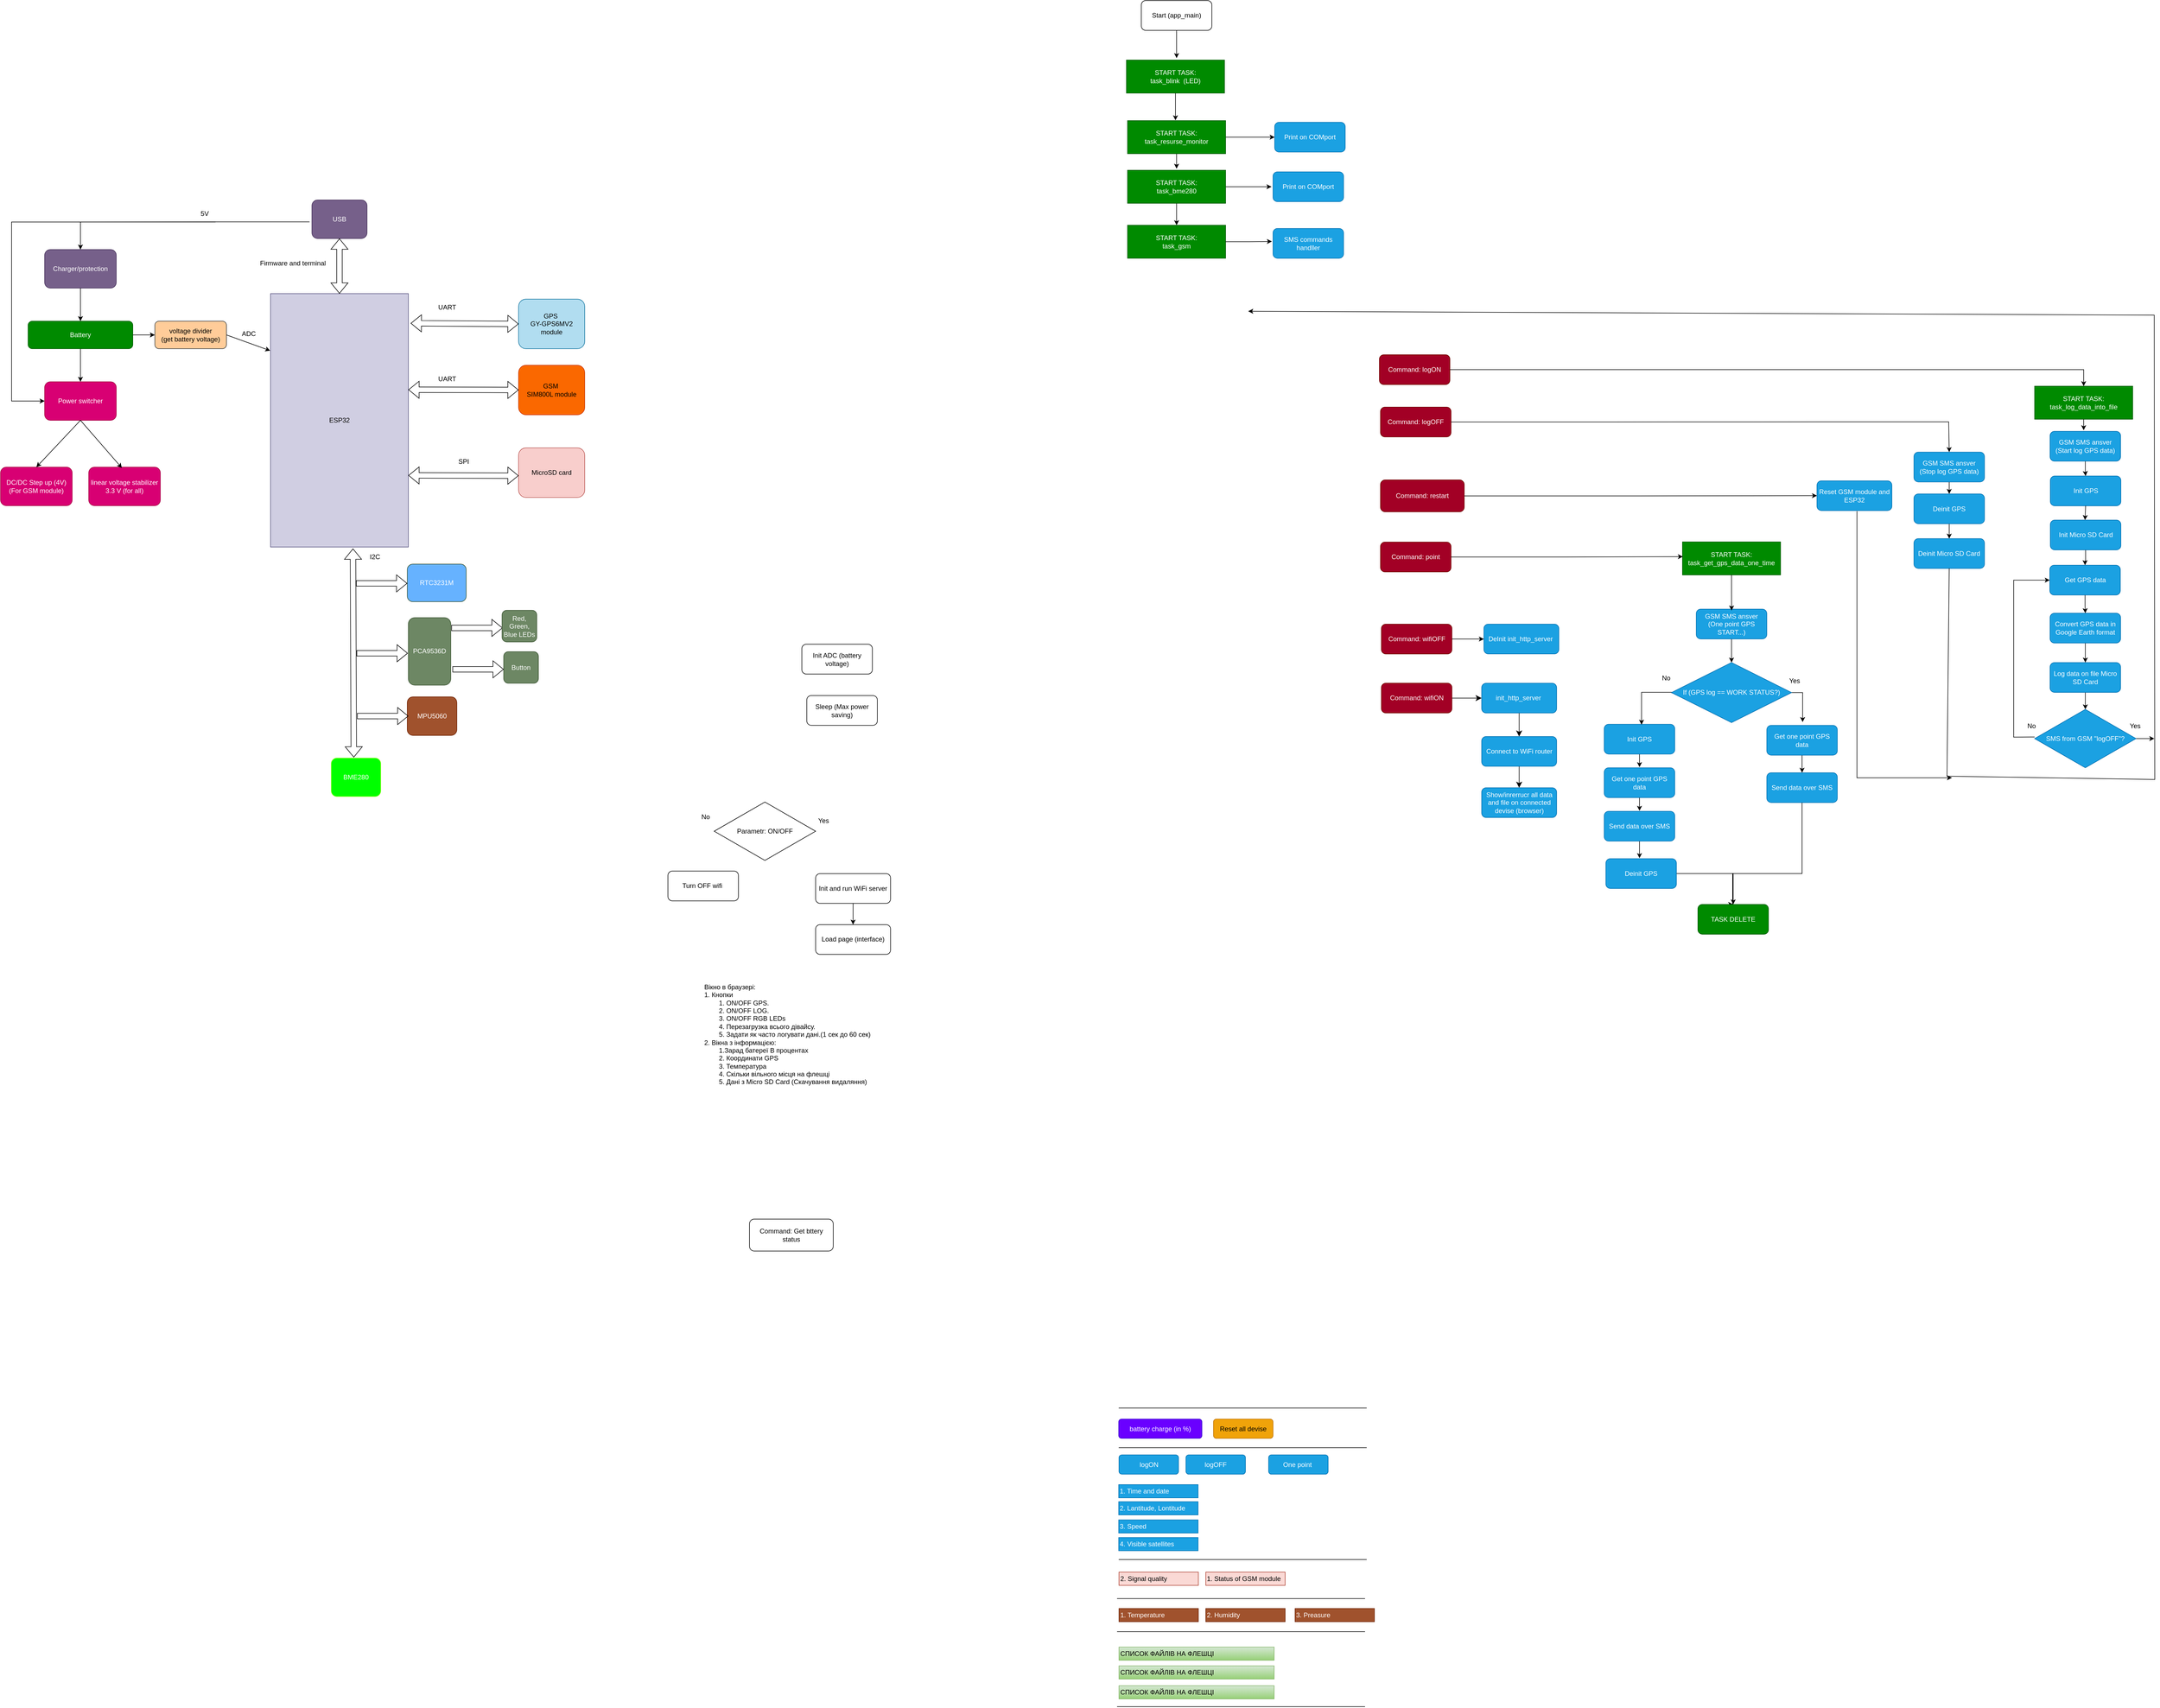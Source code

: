 <mxfile version="26.0.6">
  <diagram name="Сторінка-1" id="lQlykuT76nLz_-_hPbVb">
    <mxGraphModel dx="2722" dy="2461" grid="0" gridSize="10" guides="1" tooltips="1" connect="1" arrows="1" fold="1" page="1" pageScale="1" pageWidth="827" pageHeight="1169" math="0" shadow="0">
      <root>
        <mxCell id="0" />
        <mxCell id="1" parent="0" />
        <mxCell id="YlhcBeEanbGtURB7-T1P-1" value="ESP32" style="rounded=0;whiteSpace=wrap;html=1;fillColor=#d0cee2;strokeColor=#56517e;" parent="1" vertex="1">
          <mxGeometry x="499" y="220" width="250" height="460" as="geometry" />
        </mxCell>
        <mxCell id="YlhcBeEanbGtURB7-T1P-2" value="GPS&amp;nbsp;&lt;br&gt;&amp;nbsp;GY-GPS6MV2&amp;nbsp;&lt;br&gt;module" style="rounded=1;whiteSpace=wrap;html=1;fillColor=#b1ddf0;strokeColor=#10739e;" parent="1" vertex="1">
          <mxGeometry x="949" y="230" width="120" height="90" as="geometry" />
        </mxCell>
        <mxCell id="YlhcBeEanbGtURB7-T1P-3" value="GSM&amp;nbsp;&lt;br&gt;SIM800L module" style="rounded=1;whiteSpace=wrap;html=1;fillColor=#fa6800;strokeColor=#C73500;fontColor=#000000;" parent="1" vertex="1">
          <mxGeometry x="949" y="350" width="120" height="90" as="geometry" />
        </mxCell>
        <mxCell id="YlhcBeEanbGtURB7-T1P-4" value="MicroSD card" style="rounded=1;whiteSpace=wrap;html=1;fillColor=#f8cecc;strokeColor=#b85450;" parent="1" vertex="1">
          <mxGeometry x="949" y="500" width="120" height="90" as="geometry" />
        </mxCell>
        <mxCell id="YlhcBeEanbGtURB7-T1P-5" value="BME280" style="rounded=1;whiteSpace=wrap;html=1;fillColor=#00FF00;fontColor=#ffffff;strokeColor=#99FF33;" parent="1" vertex="1">
          <mxGeometry x="609" y="1063" width="90" height="70" as="geometry" />
        </mxCell>
        <mxCell id="YlhcBeEanbGtURB7-T1P-6" value="MPU5060" style="rounded=1;whiteSpace=wrap;html=1;fillColor=#a0522d;fontColor=#ffffff;strokeColor=#6D1F00;" parent="1" vertex="1">
          <mxGeometry x="747" y="952" width="90" height="70" as="geometry" />
        </mxCell>
        <mxCell id="YlhcBeEanbGtURB7-T1P-7" value="PCA9536D" style="rounded=1;whiteSpace=wrap;html=1;fillColor=#6d8764;fontColor=#ffffff;strokeColor=#3A5431;" parent="1" vertex="1">
          <mxGeometry x="749" y="808.25" width="77" height="122.45" as="geometry" />
        </mxCell>
        <mxCell id="YlhcBeEanbGtURB7-T1P-8" value="USB" style="rounded=1;whiteSpace=wrap;html=1;fillColor=#76608a;fontColor=#ffffff;strokeColor=#432D57;" parent="1" vertex="1">
          <mxGeometry x="574" y="50" width="100" height="70" as="geometry" />
        </mxCell>
        <mxCell id="YlhcBeEanbGtURB7-T1P-25" value="" style="edgeStyle=orthogonalEdgeStyle;rounded=0;orthogonalLoop=1;jettySize=auto;html=1;" parent="1" source="YlhcBeEanbGtURB7-T1P-9" target="YlhcBeEanbGtURB7-T1P-24" edge="1">
          <mxGeometry relative="1" as="geometry" />
        </mxCell>
        <mxCell id="YlhcBeEanbGtURB7-T1P-50" value="" style="edgeStyle=orthogonalEdgeStyle;rounded=0;orthogonalLoop=1;jettySize=auto;html=1;" parent="1" source="YlhcBeEanbGtURB7-T1P-9" target="YlhcBeEanbGtURB7-T1P-48" edge="1">
          <mxGeometry relative="1" as="geometry" />
        </mxCell>
        <mxCell id="YlhcBeEanbGtURB7-T1P-9" value="Battery" style="rounded=1;whiteSpace=wrap;html=1;fillColor=#008a00;strokeColor=#005700;fontColor=#ffffff;" parent="1" vertex="1">
          <mxGeometry x="59" y="270" width="190" height="50" as="geometry" />
        </mxCell>
        <mxCell id="YlhcBeEanbGtURB7-T1P-10" value="Charger/protection" style="rounded=1;whiteSpace=wrap;html=1;fillColor=#76608a;fontColor=#ffffff;strokeColor=#432D57;" parent="1" vertex="1">
          <mxGeometry x="89" y="140" width="130" height="70" as="geometry" />
        </mxCell>
        <mxCell id="YlhcBeEanbGtURB7-T1P-11" value="DC/DC Step up (4V)&lt;br&gt;(For GSM module)" style="rounded=1;whiteSpace=wrap;html=1;fillColor=#d80073;fontColor=#ffffff;strokeColor=#A50040;" parent="1" vertex="1">
          <mxGeometry x="9" y="535" width="130" height="70" as="geometry" />
        </mxCell>
        <mxCell id="YlhcBeEanbGtURB7-T1P-12" value="linear voltage stabilizer 3.3 V (for all)" style="rounded=1;whiteSpace=wrap;html=1;fillColor=#d80073;fontColor=#ffffff;strokeColor=#A50040;" parent="1" vertex="1">
          <mxGeometry x="169" y="535" width="130" height="70" as="geometry" />
        </mxCell>
        <mxCell id="YlhcBeEanbGtURB7-T1P-14" value="Firmware and terminal" style="text;html=1;align=center;verticalAlign=middle;resizable=0;points=[];autosize=1;strokeColor=none;fillColor=none;" parent="1" vertex="1">
          <mxGeometry x="469" y="150" width="140" height="30" as="geometry" />
        </mxCell>
        <mxCell id="YlhcBeEanbGtURB7-T1P-16" value="" style="shape=flexArrow;endArrow=classic;startArrow=classic;html=1;rounded=0;entryX=0.5;entryY=1;entryDx=0;entryDy=0;exitX=0.5;exitY=0;exitDx=0;exitDy=0;" parent="1" source="YlhcBeEanbGtURB7-T1P-1" target="YlhcBeEanbGtURB7-T1P-8" edge="1">
          <mxGeometry width="100" height="100" relative="1" as="geometry">
            <mxPoint x="449" y="320" as="sourcePoint" />
            <mxPoint x="549" y="220" as="targetPoint" />
          </mxGeometry>
        </mxCell>
        <mxCell id="YlhcBeEanbGtURB7-T1P-17" value="" style="endArrow=classic;html=1;rounded=0;entryX=0.5;entryY=0;entryDx=0;entryDy=0;" parent="1" target="YlhcBeEanbGtURB7-T1P-10" edge="1">
          <mxGeometry width="50" height="50" relative="1" as="geometry">
            <mxPoint x="399" y="90" as="sourcePoint" />
            <mxPoint x="409" y="250" as="targetPoint" />
            <Array as="points">
              <mxPoint x="154" y="90" />
            </Array>
          </mxGeometry>
        </mxCell>
        <mxCell id="YlhcBeEanbGtURB7-T1P-18" value="5V" style="text;html=1;align=center;verticalAlign=middle;resizable=0;points=[];autosize=1;strokeColor=none;fillColor=none;" parent="1" vertex="1">
          <mxGeometry x="359" y="60" width="40" height="30" as="geometry" />
        </mxCell>
        <mxCell id="YlhcBeEanbGtURB7-T1P-19" value="" style="endArrow=classic;html=1;rounded=0;exitX=0.5;exitY=1;exitDx=0;exitDy=0;entryX=0.5;entryY=0;entryDx=0;entryDy=0;" parent="1" source="YlhcBeEanbGtURB7-T1P-10" target="YlhcBeEanbGtURB7-T1P-9" edge="1">
          <mxGeometry width="50" height="50" relative="1" as="geometry">
            <mxPoint x="339" y="340" as="sourcePoint" />
            <mxPoint x="389" y="290" as="targetPoint" />
          </mxGeometry>
        </mxCell>
        <mxCell id="YlhcBeEanbGtURB7-T1P-22" value="" style="endArrow=classic;html=1;rounded=0;exitX=-0.043;exitY=0.567;exitDx=0;exitDy=0;entryX=0;entryY=0.5;entryDx=0;entryDy=0;exitPerimeter=0;" parent="1" source="YlhcBeEanbGtURB7-T1P-8" target="YlhcBeEanbGtURB7-T1P-24" edge="1">
          <mxGeometry width="50" height="50" relative="1" as="geometry">
            <mxPoint x="404" y="90" as="sourcePoint" />
            <mxPoint x="29" y="375" as="targetPoint" />
            <Array as="points">
              <mxPoint x="29" y="90" />
              <mxPoint x="29" y="415" />
            </Array>
          </mxGeometry>
        </mxCell>
        <mxCell id="YlhcBeEanbGtURB7-T1P-24" value="Power switcher" style="rounded=1;whiteSpace=wrap;html=1;fillColor=#d80073;fontColor=#ffffff;strokeColor=#A50040;" parent="1" vertex="1">
          <mxGeometry x="89" y="380" width="130" height="70" as="geometry" />
        </mxCell>
        <mxCell id="YlhcBeEanbGtURB7-T1P-26" value="" style="endArrow=classic;html=1;rounded=0;exitX=0.5;exitY=1;exitDx=0;exitDy=0;entryX=0.463;entryY=0.021;entryDx=0;entryDy=0;entryPerimeter=0;" parent="1" source="YlhcBeEanbGtURB7-T1P-24" target="YlhcBeEanbGtURB7-T1P-12" edge="1">
          <mxGeometry width="50" height="50" relative="1" as="geometry">
            <mxPoint x="309" y="420" as="sourcePoint" />
            <mxPoint x="359" y="370" as="targetPoint" />
          </mxGeometry>
        </mxCell>
        <mxCell id="YlhcBeEanbGtURB7-T1P-27" value="" style="endArrow=classic;html=1;rounded=0;exitX=0.5;exitY=1;exitDx=0;exitDy=0;entryX=0.5;entryY=0;entryDx=0;entryDy=0;" parent="1" source="YlhcBeEanbGtURB7-T1P-24" target="YlhcBeEanbGtURB7-T1P-11" edge="1">
          <mxGeometry width="50" height="50" relative="1" as="geometry">
            <mxPoint x="309" y="420" as="sourcePoint" />
            <mxPoint x="359" y="370" as="targetPoint" />
          </mxGeometry>
        </mxCell>
        <mxCell id="YlhcBeEanbGtURB7-T1P-35" value="" style="shape=flexArrow;endArrow=classic;startArrow=classic;html=1;rounded=0;entryX=0;entryY=0.5;entryDx=0;entryDy=0;exitX=1.017;exitY=0.117;exitDx=0;exitDy=0;exitPerimeter=0;" parent="1" source="YlhcBeEanbGtURB7-T1P-1" target="YlhcBeEanbGtURB7-T1P-2" edge="1">
          <mxGeometry width="100" height="100" relative="1" as="geometry">
            <mxPoint x="859" y="520" as="sourcePoint" />
            <mxPoint x="879" y="274.995" as="targetPoint" />
          </mxGeometry>
        </mxCell>
        <mxCell id="YlhcBeEanbGtURB7-T1P-36" value="UART" style="text;html=1;align=center;verticalAlign=middle;resizable=0;points=[];autosize=1;strokeColor=none;fillColor=none;" parent="1" vertex="1">
          <mxGeometry x="789" y="230" width="60" height="30" as="geometry" />
        </mxCell>
        <mxCell id="YlhcBeEanbGtURB7-T1P-37" value="" style="shape=flexArrow;endArrow=classic;startArrow=classic;html=1;rounded=0;exitX=1.017;exitY=0.117;exitDx=0;exitDy=0;exitPerimeter=0;" parent="1" target="YlhcBeEanbGtURB7-T1P-3" edge="1">
          <mxGeometry width="100" height="100" relative="1" as="geometry">
            <mxPoint x="749" y="394.5" as="sourcePoint" />
            <mxPoint x="875" y="395.5" as="targetPoint" />
          </mxGeometry>
        </mxCell>
        <mxCell id="YlhcBeEanbGtURB7-T1P-38" value="UART" style="text;html=1;align=center;verticalAlign=middle;resizable=0;points=[];autosize=1;strokeColor=none;fillColor=none;" parent="1" vertex="1">
          <mxGeometry x="789" y="360" width="60" height="30" as="geometry" />
        </mxCell>
        <mxCell id="YlhcBeEanbGtURB7-T1P-41" value="" style="shape=flexArrow;endArrow=classic;startArrow=classic;html=1;rounded=0;exitX=1.017;exitY=0.117;exitDx=0;exitDy=0;exitPerimeter=0;" parent="1" edge="1">
          <mxGeometry width="100" height="100" relative="1" as="geometry">
            <mxPoint x="749" y="550" as="sourcePoint" />
            <mxPoint x="949" y="550.5" as="targetPoint" />
          </mxGeometry>
        </mxCell>
        <mxCell id="YlhcBeEanbGtURB7-T1P-42" value="SPI" style="text;html=1;align=center;verticalAlign=middle;resizable=0;points=[];autosize=1;strokeColor=none;fillColor=none;" parent="1" vertex="1">
          <mxGeometry x="829" y="510" width="40" height="30" as="geometry" />
        </mxCell>
        <mxCell id="YlhcBeEanbGtURB7-T1P-43" value="" style="shape=flexArrow;endArrow=classic;startArrow=classic;html=1;rounded=0;entryX=0.598;entryY=1.006;entryDx=0;entryDy=0;entryPerimeter=0;" parent="1" target="YlhcBeEanbGtURB7-T1P-1" edge="1">
          <mxGeometry width="100" height="100" relative="1" as="geometry">
            <mxPoint x="650" y="1062" as="sourcePoint" />
            <mxPoint x="719" y="550" as="targetPoint" />
          </mxGeometry>
        </mxCell>
        <mxCell id="YlhcBeEanbGtURB7-T1P-44" value="I2C" style="text;html=1;align=center;verticalAlign=middle;resizable=0;points=[];autosize=1;strokeColor=none;fillColor=none;" parent="1" vertex="1">
          <mxGeometry x="668" y="683.12" width="40" height="30" as="geometry" />
        </mxCell>
        <mxCell id="YlhcBeEanbGtURB7-T1P-47" value="" style="endArrow=classic;html=1;rounded=0;entryX=-0.003;entryY=0.225;entryDx=0;entryDy=0;entryPerimeter=0;exitX=1;exitY=0.5;exitDx=0;exitDy=0;" parent="1" source="YlhcBeEanbGtURB7-T1P-48" target="YlhcBeEanbGtURB7-T1P-1" edge="1">
          <mxGeometry width="50" height="50" relative="1" as="geometry">
            <mxPoint x="429" y="320" as="sourcePoint" />
            <mxPoint x="649" y="400" as="targetPoint" />
          </mxGeometry>
        </mxCell>
        <mxCell id="YlhcBeEanbGtURB7-T1P-48" value="voltage divider&lt;br&gt;(get battery voltage)" style="rounded=1;whiteSpace=wrap;html=1;fillColor=#ffcc99;strokeColor=#36393d;" parent="1" vertex="1">
          <mxGeometry x="289" y="270" width="130" height="50" as="geometry" />
        </mxCell>
        <mxCell id="YlhcBeEanbGtURB7-T1P-49" value="ADC" style="text;html=1;align=center;verticalAlign=middle;resizable=0;points=[];autosize=1;strokeColor=none;fillColor=none;" parent="1" vertex="1">
          <mxGeometry x="434" y="278" width="50" height="30" as="geometry" />
        </mxCell>
        <mxCell id="1KMpHQk5PXUoUrPZShmF-5" style="edgeStyle=orthogonalEdgeStyle;rounded=0;orthogonalLoop=1;jettySize=auto;html=1;" parent="1" source="7OEHtTSeNIAFF6rPtCQs-1" edge="1">
          <mxGeometry relative="1" as="geometry">
            <mxPoint x="2143" y="-207.556" as="targetPoint" />
          </mxGeometry>
        </mxCell>
        <mxCell id="7OEHtTSeNIAFF6rPtCQs-1" value="Start (app_main)" style="rounded=1;whiteSpace=wrap;html=1;" parent="1" vertex="1">
          <mxGeometry x="2079" y="-312" width="128" height="54.12" as="geometry" />
        </mxCell>
        <mxCell id="IAE02krrpLUfDQyFtPKX-46" value="" style="edgeStyle=orthogonalEdgeStyle;rounded=0;orthogonalLoop=1;jettySize=auto;html=1;" parent="1" source="IAE02krrpLUfDQyFtPKX-19" target="IAE02krrpLUfDQyFtPKX-45" edge="1">
          <mxGeometry relative="1" as="geometry" />
        </mxCell>
        <mxCell id="IAE02krrpLUfDQyFtPKX-19" value="Command: restart" style="rounded=1;whiteSpace=wrap;html=1;fillColor=#a20025;fontColor=#ffffff;strokeColor=#6F0000;" parent="1" vertex="1">
          <mxGeometry x="2513" y="558.18" width="152" height="58" as="geometry" />
        </mxCell>
        <mxCell id="IAE02krrpLUfDQyFtPKX-20" value="Command: Get bttery status" style="rounded=1;whiteSpace=wrap;html=1;" parent="1" vertex="1">
          <mxGeometry x="1368" y="1900" width="152" height="58" as="geometry" />
        </mxCell>
        <mxCell id="RXZ0eFl1-a3viZHCUMng-64" style="edgeStyle=orthogonalEdgeStyle;rounded=0;orthogonalLoop=1;jettySize=auto;html=1;entryX=0.5;entryY=0;entryDx=0;entryDy=0;" parent="1" source="IAE02krrpLUfDQyFtPKX-34" target="RXZ0eFl1-a3viZHCUMng-47" edge="1">
          <mxGeometry relative="1" as="geometry">
            <Array as="points">
              <mxPoint x="3361" y="358" />
              <mxPoint x="3787" y="358" />
            </Array>
          </mxGeometry>
        </mxCell>
        <mxCell id="IAE02krrpLUfDQyFtPKX-34" value="Command: logON" style="rounded=1;whiteSpace=wrap;html=1;fillColor=#a20025;fontColor=#ffffff;strokeColor=#6F0000;" parent="1" vertex="1">
          <mxGeometry x="2511" y="331.0" width="128" height="54.12" as="geometry" />
        </mxCell>
        <mxCell id="IAE02krrpLUfDQyFtPKX-37" value="Command: logOFF" style="rounded=1;whiteSpace=wrap;html=1;fillColor=#a20025;fontColor=#ffffff;strokeColor=#6F0000;" parent="1" vertex="1">
          <mxGeometry x="2513" y="426.0" width="128" height="54.12" as="geometry" />
        </mxCell>
        <mxCell id="IAE02krrpLUfDQyFtPKX-41" value="" style="endArrow=classic;html=1;rounded=0;exitX=1;exitY=0.5;exitDx=0;exitDy=0;entryX=0.5;entryY=0;entryDx=0;entryDy=0;" parent="1" source="IAE02krrpLUfDQyFtPKX-37" target="RXZ0eFl1-a3viZHCUMng-1" edge="1">
          <mxGeometry width="50" height="50" relative="1" as="geometry">
            <mxPoint x="3076" y="509.7" as="sourcePoint" />
            <mxPoint x="3236" y="549.96" as="targetPoint" />
            <Array as="points">
              <mxPoint x="3544" y="452.7" />
            </Array>
          </mxGeometry>
        </mxCell>
        <mxCell id="RXZ0eFl1-a3viZHCUMng-14" style="edgeStyle=orthogonalEdgeStyle;rounded=0;orthogonalLoop=1;jettySize=auto;html=1;exitX=0.534;exitY=1.02;exitDx=0;exitDy=0;exitPerimeter=0;" parent="1" source="IAE02krrpLUfDQyFtPKX-45" edge="1">
          <mxGeometry relative="1" as="geometry">
            <mxPoint x="3549.97" y="1098.88" as="targetPoint" />
            <mxPoint x="3376.999" y="646.0" as="sourcePoint" />
            <Array as="points">
              <mxPoint x="3378" y="1099" />
            </Array>
          </mxGeometry>
        </mxCell>
        <mxCell id="IAE02krrpLUfDQyFtPKX-45" value="Reset GSM module and ESP32" style="rounded=1;whiteSpace=wrap;html=1;fillColor=#1ba1e2;fontColor=#ffffff;strokeColor=#006EAF;" parent="1" vertex="1">
          <mxGeometry x="3305" y="559.82" width="136" height="54" as="geometry" />
        </mxCell>
        <mxCell id="IAE02krrpLUfDQyFtPKX-72" value="Init GPS" style="rounded=1;whiteSpace=wrap;html=1;fillColor=#1ba1e2;fontColor=#ffffff;strokeColor=#006EAF;" parent="1" vertex="1">
          <mxGeometry x="3728.5" y="551.08" width="128" height="54.12" as="geometry" />
        </mxCell>
        <mxCell id="AnVQf3OLI9KUwn47Dejs-8" value="" style="edgeStyle=orthogonalEdgeStyle;rounded=0;orthogonalLoop=1;jettySize=auto;html=1;" parent="1" source="IAE02krrpLUfDQyFtPKX-73" target="AnVQf3OLI9KUwn47Dejs-5" edge="1">
          <mxGeometry relative="1" as="geometry" />
        </mxCell>
        <mxCell id="IAE02krrpLUfDQyFtPKX-73" value="Init Micro SD Card" style="rounded=1;whiteSpace=wrap;html=1;fillColor=#1ba1e2;fontColor=#ffffff;strokeColor=#006EAF;" parent="1" vertex="1">
          <mxGeometry x="3728.5" y="631.08" width="128" height="54.12" as="geometry" />
        </mxCell>
        <mxCell id="IAE02krrpLUfDQyFtPKX-77" value="Init ADC (battery voltage)" style="rounded=1;whiteSpace=wrap;html=1;" parent="1" vertex="1">
          <mxGeometry x="1463" y="856.5" width="128" height="54.12" as="geometry" />
        </mxCell>
        <mxCell id="IAE02krrpLUfDQyFtPKX-78" value="" style="edgeStyle=orthogonalEdgeStyle;rounded=0;orthogonalLoop=1;jettySize=auto;html=1;" parent="1" source="IAE02krrpLUfDQyFtPKX-79" target="IAE02krrpLUfDQyFtPKX-82" edge="1">
          <mxGeometry relative="1" as="geometry" />
        </mxCell>
        <mxCell id="IAE02krrpLUfDQyFtPKX-79" value="Log data on file Micro SD Card" style="rounded=1;whiteSpace=wrap;html=1;fillColor=#1ba1e2;fontColor=#ffffff;strokeColor=#006EAF;" parent="1" vertex="1">
          <mxGeometry x="3728" y="889.7" width="128" height="54.12" as="geometry" />
        </mxCell>
        <mxCell id="IAE02krrpLUfDQyFtPKX-80" value="" style="edgeStyle=orthogonalEdgeStyle;rounded=0;orthogonalLoop=1;jettySize=auto;html=1;" parent="1" source="IAE02krrpLUfDQyFtPKX-81" target="IAE02krrpLUfDQyFtPKX-79" edge="1">
          <mxGeometry relative="1" as="geometry" />
        </mxCell>
        <mxCell id="IAE02krrpLUfDQyFtPKX-81" value="Convert GPS data in Google Earth format" style="rounded=1;whiteSpace=wrap;html=1;fillColor=#1ba1e2;fontColor=#ffffff;strokeColor=#006EAF;" parent="1" vertex="1">
          <mxGeometry x="3728" y="800.14" width="128" height="54.12" as="geometry" />
        </mxCell>
        <mxCell id="RXZ0eFl1-a3viZHCUMng-66" style="edgeStyle=orthogonalEdgeStyle;rounded=0;orthogonalLoop=1;jettySize=auto;html=1;" parent="1" source="IAE02krrpLUfDQyFtPKX-82" edge="1">
          <mxGeometry relative="1" as="geometry">
            <mxPoint x="3917.231" y="1027.7" as="targetPoint" />
          </mxGeometry>
        </mxCell>
        <mxCell id="IAE02krrpLUfDQyFtPKX-82" value="SMS from GSM &quot;logOFF&quot;?" style="rhombus;whiteSpace=wrap;html=1;fillColor=#1ba1e2;fontColor=#ffffff;strokeColor=#006EAF;" parent="1" vertex="1">
          <mxGeometry x="3700" y="974.7" width="184" height="106" as="geometry" />
        </mxCell>
        <mxCell id="IAE02krrpLUfDQyFtPKX-83" value="Yes" style="text;html=1;align=center;verticalAlign=middle;resizable=0;points=[];autosize=1;strokeColor=none;fillColor=none;" parent="1" vertex="1">
          <mxGeometry x="3863" y="992.14" width="38" height="26" as="geometry" />
        </mxCell>
        <mxCell id="IAE02krrpLUfDQyFtPKX-86" value="No" style="text;html=1;align=center;verticalAlign=middle;resizable=0;points=[];autosize=1;strokeColor=none;fillColor=none;" parent="1" vertex="1">
          <mxGeometry x="3677" y="992.14" width="33" height="26" as="geometry" />
        </mxCell>
        <mxCell id="EyCy8aTWz1eDIl0mPeRE-1" value="Parametr: ON/OFF" style="rhombus;whiteSpace=wrap;html=1;" parent="1" vertex="1">
          <mxGeometry x="1304" y="1142.9" width="184" height="106" as="geometry" />
        </mxCell>
        <mxCell id="EyCy8aTWz1eDIl0mPeRE-2" value="Yes" style="text;html=1;align=center;verticalAlign=middle;resizable=0;points=[];autosize=1;strokeColor=none;fillColor=none;" parent="1" vertex="1">
          <mxGeometry x="1483" y="1164.02" width="38" height="26" as="geometry" />
        </mxCell>
        <mxCell id="EyCy8aTWz1eDIl0mPeRE-3" value="No" style="text;html=1;align=center;verticalAlign=middle;resizable=0;points=[];autosize=1;strokeColor=none;fillColor=none;" parent="1" vertex="1">
          <mxGeometry x="1271" y="1157.02" width="33" height="26" as="geometry" />
        </mxCell>
        <mxCell id="EyCy8aTWz1eDIl0mPeRE-4" value="Turn OFF wifi&amp;nbsp;" style="rounded=1;whiteSpace=wrap;html=1;" parent="1" vertex="1">
          <mxGeometry x="1220" y="1268.22" width="128" height="54.12" as="geometry" />
        </mxCell>
        <mxCell id="EyCy8aTWz1eDIl0mPeRE-5" value="" style="edgeStyle=orthogonalEdgeStyle;rounded=0;orthogonalLoop=1;jettySize=auto;html=1;" parent="1" source="EyCy8aTWz1eDIl0mPeRE-6" target="EyCy8aTWz1eDIl0mPeRE-7" edge="1">
          <mxGeometry relative="1" as="geometry" />
        </mxCell>
        <mxCell id="EyCy8aTWz1eDIl0mPeRE-6" value="Init and run WiFi server" style="rounded=1;whiteSpace=wrap;html=1;" parent="1" vertex="1">
          <mxGeometry x="1488" y="1272.9" width="136" height="54" as="geometry" />
        </mxCell>
        <mxCell id="EyCy8aTWz1eDIl0mPeRE-7" value="Load page (interface)" style="rounded=1;whiteSpace=wrap;html=1;" parent="1" vertex="1">
          <mxGeometry x="1488" y="1365.46" width="136" height="54" as="geometry" />
        </mxCell>
        <mxCell id="EyCy8aTWz1eDIl0mPeRE-8" value="Вікно в браузері:&lt;br&gt;1. Кнопки&lt;div&gt;&lt;span style=&quot;white-space: pre;&quot;&gt;&#x9;&lt;/span&gt;1. ON/OFF GPS.&lt;/div&gt;&lt;div&gt;&lt;span style=&quot;white-space: pre;&quot;&gt;&#x9;&lt;/span&gt;2. ON/OFF LOG.&lt;/div&gt;&lt;div&gt;&lt;span style=&quot;white-space: pre;&quot;&gt;&#x9;&lt;/span&gt;3. ON/OFF RGB LEDs&lt;/div&gt;&lt;div&gt;&lt;span style=&quot;white-space: pre;&quot;&gt;&#x9;&lt;/span&gt;4. Перезагрузка всього дівайсу.&lt;/div&gt;&lt;div&gt;&lt;span style=&quot;white-space: pre;&quot;&gt;&#x9;&lt;/span&gt;5. Задати як часто логувати дані.(1 сек до 60 сек)&lt;br&gt;2. Вікна з інформацією:&lt;div&gt;&lt;span style=&quot;white-space: pre;&quot;&gt;&#x9;&lt;/span&gt;1.Зарад батереї В процентах&lt;br&gt;&lt;span style=&quot;white-space: pre;&quot;&gt;&#x9;&lt;/span&gt;2. Координати GPS&lt;/div&gt;&lt;div style=&quot;&quot;&gt;&lt;span style=&quot;white-space: pre;&quot;&gt;&#x9;&lt;/span&gt;3. Температура&lt;/div&gt;&lt;div style=&quot;&quot;&gt;&lt;span style=&quot;white-space: pre;&quot;&gt;&#x9;&lt;/span&gt;4. Скільки вільного місця на флешці&lt;br&gt;&lt;span style=&quot;white-space: pre;&quot;&gt;&#x9;&lt;/span&gt;5. Дані з Micro SD Card (Скачування видаляння)&lt;br&gt;&lt;/div&gt;&lt;div&gt;&lt;br&gt;&lt;/div&gt;&lt;/div&gt;" style="text;html=1;align=left;verticalAlign=middle;resizable=0;points=[];autosize=1;strokeColor=none;fillColor=none;" parent="1" vertex="1">
          <mxGeometry x="1284" y="1465.0" width="320" height="214" as="geometry" />
        </mxCell>
        <mxCell id="RXZ0eFl1-a3viZHCUMng-3" style="edgeStyle=orthogonalEdgeStyle;rounded=0;orthogonalLoop=1;jettySize=auto;html=1;entryX=0.5;entryY=0;entryDx=0;entryDy=0;" parent="1" source="AnVQf3OLI9KUwn47Dejs-5" target="IAE02krrpLUfDQyFtPKX-81" edge="1">
          <mxGeometry relative="1" as="geometry" />
        </mxCell>
        <mxCell id="AnVQf3OLI9KUwn47Dejs-5" value="Get GPS data" style="rounded=1;whiteSpace=wrap;html=1;fillColor=#1ba1e2;fontColor=#ffffff;strokeColor=#006EAF;" parent="1" vertex="1">
          <mxGeometry x="3727.5" y="713.02" width="128" height="54.12" as="geometry" />
        </mxCell>
        <mxCell id="AnVQf3OLI9KUwn47Dejs-10" value="" style="endArrow=classic;html=1;rounded=0;exitX=0.5;exitY=1;exitDx=0;exitDy=0;" parent="1" source="IAE02krrpLUfDQyFtPKX-72" edge="1">
          <mxGeometry width="50" height="50" relative="1" as="geometry">
            <mxPoint x="3767.5" y="779.02" as="sourcePoint" />
            <mxPoint x="3791.5" y="631.02" as="targetPoint" />
          </mxGeometry>
        </mxCell>
        <mxCell id="RXZ0eFl1-a3viZHCUMng-2" style="edgeStyle=orthogonalEdgeStyle;rounded=0;orthogonalLoop=1;jettySize=auto;html=1;entryX=0.5;entryY=0;entryDx=0;entryDy=0;" parent="1" source="AnVQf3OLI9KUwn47Dejs-11" target="IAE02krrpLUfDQyFtPKX-72" edge="1">
          <mxGeometry relative="1" as="geometry" />
        </mxCell>
        <mxCell id="AnVQf3OLI9KUwn47Dejs-11" value="GSM SMS ansver (Start log GPS data)" style="rounded=1;whiteSpace=wrap;html=1;fillColor=#1ba1e2;fontColor=#ffffff;strokeColor=#006EAF;" parent="1" vertex="1">
          <mxGeometry x="3728" y="470.02" width="128" height="54.12" as="geometry" />
        </mxCell>
        <mxCell id="AnVQf3OLI9KUwn47Dejs-12" value="" style="endArrow=classic;html=1;rounded=0;entryX=0;entryY=0.5;entryDx=0;entryDy=0;exitX=0;exitY=0.473;exitDx=0;exitDy=0;exitPerimeter=0;" parent="1" source="IAE02krrpLUfDQyFtPKX-82" target="AnVQf3OLI9KUwn47Dejs-5" edge="1">
          <mxGeometry width="50" height="50" relative="1" as="geometry">
            <mxPoint x="3950" y="1065.14" as="sourcePoint" />
            <mxPoint x="4000" y="1015.14" as="targetPoint" />
            <Array as="points">
              <mxPoint x="3662" y="1025.14" />
              <mxPoint x="3662" y="740.14" />
            </Array>
          </mxGeometry>
        </mxCell>
        <mxCell id="RXZ0eFl1-a3viZHCUMng-9" style="edgeStyle=orthogonalEdgeStyle;rounded=0;orthogonalLoop=1;jettySize=auto;html=1;entryX=0.5;entryY=0;entryDx=0;entryDy=0;" parent="1" source="RXZ0eFl1-a3viZHCUMng-1" target="RXZ0eFl1-a3viZHCUMng-5" edge="1">
          <mxGeometry relative="1" as="geometry" />
        </mxCell>
        <mxCell id="RXZ0eFl1-a3viZHCUMng-1" value="GSM SMS ansver (Stop log GPS data)" style="rounded=1;whiteSpace=wrap;html=1;fillColor=#1ba1e2;fontColor=#ffffff;strokeColor=#006EAF;" parent="1" vertex="1">
          <mxGeometry x="3481" y="507.7" width="128" height="54.12" as="geometry" />
        </mxCell>
        <mxCell id="RXZ0eFl1-a3viZHCUMng-10" style="edgeStyle=orthogonalEdgeStyle;rounded=0;orthogonalLoop=1;jettySize=auto;html=1;entryX=0.5;entryY=0;entryDx=0;entryDy=0;" parent="1" source="RXZ0eFl1-a3viZHCUMng-5" target="RXZ0eFl1-a3viZHCUMng-7" edge="1">
          <mxGeometry relative="1" as="geometry" />
        </mxCell>
        <mxCell id="RXZ0eFl1-a3viZHCUMng-5" value="Deinit GPS" style="rounded=1;whiteSpace=wrap;html=1;fillColor=#1ba1e2;fontColor=#ffffff;strokeColor=#006EAF;" parent="1" vertex="1">
          <mxGeometry x="3481" y="583.58" width="128" height="54.12" as="geometry" />
        </mxCell>
        <mxCell id="RXZ0eFl1-a3viZHCUMng-7" value="Deinit Micro SD Card" style="rounded=1;whiteSpace=wrap;html=1;fillColor=#1ba1e2;fontColor=#ffffff;strokeColor=#006EAF;" parent="1" vertex="1">
          <mxGeometry x="3481" y="664.7" width="128" height="54.12" as="geometry" />
        </mxCell>
        <mxCell id="RXZ0eFl1-a3viZHCUMng-11" value="" style="endArrow=classic;html=1;rounded=0;exitX=0.5;exitY=1;exitDx=0;exitDy=0;" parent="1" source="RXZ0eFl1-a3viZHCUMng-7" edge="1">
          <mxGeometry width="50" height="50" relative="1" as="geometry">
            <mxPoint x="3415" y="754.0" as="sourcePoint" />
            <mxPoint x="2273" y="252" as="targetPoint" />
            <Array as="points">
              <mxPoint x="3541" y="1096" />
              <mxPoint x="3918" y="1102" />
              <mxPoint x="3917" y="259" />
            </Array>
          </mxGeometry>
        </mxCell>
        <mxCell id="RXZ0eFl1-a3viZHCUMng-15" value="Command: point" style="rounded=1;whiteSpace=wrap;html=1;fillColor=#a20025;fontColor=#ffffff;strokeColor=#6F0000;" parent="1" vertex="1">
          <mxGeometry x="2513" y="671.06" width="128" height="54.12" as="geometry" />
        </mxCell>
        <mxCell id="RXZ0eFl1-a3viZHCUMng-24" style="edgeStyle=orthogonalEdgeStyle;rounded=0;orthogonalLoop=1;jettySize=auto;html=1;entryX=0.5;entryY=0;entryDx=0;entryDy=0;" parent="1" source="RXZ0eFl1-a3viZHCUMng-17" target="RXZ0eFl1-a3viZHCUMng-21" edge="1">
          <mxGeometry relative="1" as="geometry" />
        </mxCell>
        <mxCell id="RXZ0eFl1-a3viZHCUMng-17" value="GSM SMS ansver (One point GPS START...)" style="rounded=1;whiteSpace=wrap;html=1;fillColor=#1ba1e2;fontColor=#ffffff;strokeColor=#006EAF;" parent="1" vertex="1">
          <mxGeometry x="3086" y="792.7" width="128" height="54.12" as="geometry" />
        </mxCell>
        <mxCell id="RXZ0eFl1-a3viZHCUMng-38" style="edgeStyle=orthogonalEdgeStyle;rounded=0;orthogonalLoop=1;jettySize=auto;html=1;" parent="1" source="RXZ0eFl1-a3viZHCUMng-19" edge="1">
          <mxGeometry relative="1" as="geometry">
            <mxPoint x="2983" y="1079.57" as="targetPoint" />
          </mxGeometry>
        </mxCell>
        <mxCell id="RXZ0eFl1-a3viZHCUMng-19" value="Init GPS" style="rounded=1;whiteSpace=wrap;html=1;fillColor=#1ba1e2;fontColor=#ffffff;strokeColor=#006EAF;" parent="1" vertex="1">
          <mxGeometry x="2919" y="1001.7" width="128" height="54.12" as="geometry" />
        </mxCell>
        <mxCell id="RXZ0eFl1-a3viZHCUMng-28" style="edgeStyle=orthogonalEdgeStyle;rounded=0;orthogonalLoop=1;jettySize=auto;html=1;" parent="1" source="RXZ0eFl1-a3viZHCUMng-21" edge="1">
          <mxGeometry relative="1" as="geometry">
            <mxPoint x="3278.064" y="997.24" as="targetPoint" />
          </mxGeometry>
        </mxCell>
        <mxCell id="RXZ0eFl1-a3viZHCUMng-36" style="edgeStyle=orthogonalEdgeStyle;rounded=0;orthogonalLoop=1;jettySize=auto;html=1;entryX=0.529;entryY=0.014;entryDx=0;entryDy=0;entryPerimeter=0;" parent="1" target="RXZ0eFl1-a3viZHCUMng-19" edge="1">
          <mxGeometry relative="1" as="geometry">
            <mxPoint x="2986.222" y="971.533" as="targetPoint" />
            <mxPoint x="3041" y="944.7" as="sourcePoint" />
            <Array as="points">
              <mxPoint x="3042" y="944.7" />
              <mxPoint x="3042" y="943.7" />
              <mxPoint x="2987" y="943.7" />
            </Array>
          </mxGeometry>
        </mxCell>
        <mxCell id="RXZ0eFl1-a3viZHCUMng-21" value="If (GPS log == WORK STATUS?)" style="rhombus;whiteSpace=wrap;html=1;fillColor=#1ba1e2;fontColor=#ffffff;strokeColor=#006EAF;" parent="1" vertex="1">
          <mxGeometry x="3041" y="889.7" width="218" height="109" as="geometry" />
        </mxCell>
        <mxCell id="RXZ0eFl1-a3viZHCUMng-29" value="" style="edgeStyle=orthogonalEdgeStyle;rounded=0;orthogonalLoop=1;jettySize=auto;html=1;" parent="1" source="RXZ0eFl1-a3viZHCUMng-22" target="RXZ0eFl1-a3viZHCUMng-23" edge="1">
          <mxGeometry relative="1" as="geometry" />
        </mxCell>
        <mxCell id="RXZ0eFl1-a3viZHCUMng-22" value="Get one point GPS data" style="rounded=1;whiteSpace=wrap;html=1;fillColor=#1ba1e2;fontColor=#ffffff;strokeColor=#006EAF;" parent="1" vertex="1">
          <mxGeometry x="3214" y="1003.7" width="128" height="54.12" as="geometry" />
        </mxCell>
        <mxCell id="RXZ0eFl1-a3viZHCUMng-44" style="edgeStyle=orthogonalEdgeStyle;rounded=0;orthogonalLoop=1;jettySize=auto;html=1;exitX=0.5;exitY=1;exitDx=0;exitDy=0;entryX=0.5;entryY=0;entryDx=0;entryDy=0;" parent="1" source="RXZ0eFl1-a3viZHCUMng-23" target="RXZ0eFl1-a3viZHCUMng-34" edge="1">
          <mxGeometry relative="1" as="geometry">
            <mxPoint x="3152.333" y="1407.741" as="targetPoint" />
            <mxPoint x="3214" y="1197.697" as="sourcePoint" />
            <Array as="points">
              <mxPoint x="3278" y="1272.7" />
              <mxPoint x="3152" y="1272.7" />
              <mxPoint x="3152" y="1328.7" />
            </Array>
          </mxGeometry>
        </mxCell>
        <mxCell id="RXZ0eFl1-a3viZHCUMng-23" value="Send data over SMS" style="rounded=1;whiteSpace=wrap;html=1;fillColor=#1ba1e2;fontColor=#ffffff;strokeColor=#006EAF;" parent="1" vertex="1">
          <mxGeometry x="3214" y="1089.7" width="128" height="54.12" as="geometry" />
        </mxCell>
        <mxCell id="RXZ0eFl1-a3viZHCUMng-25" value="No" style="text;html=1;align=center;verticalAlign=middle;resizable=0;points=[];autosize=1;strokeColor=none;fillColor=none;" parent="1" vertex="1">
          <mxGeometry x="3014" y="904.7" width="33" height="26" as="geometry" />
        </mxCell>
        <mxCell id="RXZ0eFl1-a3viZHCUMng-26" value="Yes" style="text;html=1;align=center;verticalAlign=middle;resizable=0;points=[];autosize=1;strokeColor=none;fillColor=none;" parent="1" vertex="1">
          <mxGeometry x="3245" y="910" width="38" height="26" as="geometry" />
        </mxCell>
        <mxCell id="RXZ0eFl1-a3viZHCUMng-43" style="edgeStyle=orthogonalEdgeStyle;rounded=0;orthogonalLoop=1;jettySize=auto;html=1;entryX=0.5;entryY=0;entryDx=0;entryDy=0;" parent="1" source="RXZ0eFl1-a3viZHCUMng-27" target="RXZ0eFl1-a3viZHCUMng-34" edge="1">
          <mxGeometry relative="1" as="geometry" />
        </mxCell>
        <mxCell id="RXZ0eFl1-a3viZHCUMng-27" value="Deinit GPS" style="rounded=1;whiteSpace=wrap;html=1;fillColor=#1ba1e2;fontColor=#ffffff;strokeColor=#006EAF;" parent="1" vertex="1">
          <mxGeometry x="2922" y="1245.7" width="128" height="54.12" as="geometry" />
        </mxCell>
        <mxCell id="RXZ0eFl1-a3viZHCUMng-40" style="edgeStyle=orthogonalEdgeStyle;rounded=0;orthogonalLoop=1;jettySize=auto;html=1;" parent="1" source="RXZ0eFl1-a3viZHCUMng-30" edge="1">
          <mxGeometry relative="1" as="geometry">
            <mxPoint x="2983" y="1158.83" as="targetPoint" />
          </mxGeometry>
        </mxCell>
        <mxCell id="RXZ0eFl1-a3viZHCUMng-30" value="Get one point GPS data" style="rounded=1;whiteSpace=wrap;html=1;fillColor=#1ba1e2;fontColor=#ffffff;strokeColor=#006EAF;" parent="1" vertex="1">
          <mxGeometry x="2919" y="1080.7" width="128" height="54.12" as="geometry" />
        </mxCell>
        <mxCell id="RXZ0eFl1-a3viZHCUMng-41" style="edgeStyle=orthogonalEdgeStyle;rounded=0;orthogonalLoop=1;jettySize=auto;html=1;" parent="1" source="RXZ0eFl1-a3viZHCUMng-31" edge="1">
          <mxGeometry relative="1" as="geometry">
            <mxPoint x="2983" y="1244.756" as="targetPoint" />
          </mxGeometry>
        </mxCell>
        <mxCell id="RXZ0eFl1-a3viZHCUMng-31" value="Send data over SMS" style="rounded=1;whiteSpace=wrap;html=1;fillColor=#1ba1e2;fontColor=#ffffff;strokeColor=#006EAF;" parent="1" vertex="1">
          <mxGeometry x="2919" y="1159.7" width="128" height="54.12" as="geometry" />
        </mxCell>
        <mxCell id="RXZ0eFl1-a3viZHCUMng-34" value="TASK DELETE" style="rounded=1;whiteSpace=wrap;html=1;fillColor=#008a00;fontColor=#ffffff;strokeColor=#005700;" parent="1" vertex="1">
          <mxGeometry x="3089" y="1328.7" width="128" height="54.12" as="geometry" />
        </mxCell>
        <mxCell id="RXZ0eFl1-a3viZHCUMng-42" value="START TASK:&lt;br&gt;task_get_gps_data_one_time" style="whiteSpace=wrap;html=1;fillColor=#008a00;fontColor=#ffffff;strokeColor=#005700;" parent="1" vertex="1">
          <mxGeometry x="3061" y="670.7" width="178" height="60" as="geometry" />
        </mxCell>
        <mxCell id="RXZ0eFl1-a3viZHCUMng-45" style="edgeStyle=orthogonalEdgeStyle;rounded=0;orthogonalLoop=1;jettySize=auto;html=1;entryX=0.501;entryY=0.047;entryDx=0;entryDy=0;entryPerimeter=0;" parent="1" source="RXZ0eFl1-a3viZHCUMng-42" target="RXZ0eFl1-a3viZHCUMng-17" edge="1">
          <mxGeometry relative="1" as="geometry" />
        </mxCell>
        <mxCell id="RXZ0eFl1-a3viZHCUMng-46" style="edgeStyle=orthogonalEdgeStyle;rounded=0;orthogonalLoop=1;jettySize=auto;html=1;entryX=0.004;entryY=0.446;entryDx=0;entryDy=0;entryPerimeter=0;" parent="1" source="RXZ0eFl1-a3viZHCUMng-15" target="RXZ0eFl1-a3viZHCUMng-42" edge="1">
          <mxGeometry relative="1" as="geometry" />
        </mxCell>
        <mxCell id="RXZ0eFl1-a3viZHCUMng-47" value="START TASK:&lt;br&gt;task_log_data_into_file" style="whiteSpace=wrap;html=1;fillColor=#008a00;fontColor=#ffffff;strokeColor=#005700;" parent="1" vertex="1">
          <mxGeometry x="3700" y="388" width="178" height="60" as="geometry" />
        </mxCell>
        <mxCell id="RXZ0eFl1-a3viZHCUMng-55" style="edgeStyle=orthogonalEdgeStyle;rounded=0;orthogonalLoop=1;jettySize=auto;html=1;entryX=0;entryY=0.5;entryDx=0;entryDy=0;" parent="1" source="RXZ0eFl1-a3viZHCUMng-48" target="RXZ0eFl1-a3viZHCUMng-54" edge="1">
          <mxGeometry relative="1" as="geometry" />
        </mxCell>
        <mxCell id="RXZ0eFl1-a3viZHCUMng-58" style="edgeStyle=orthogonalEdgeStyle;rounded=0;orthogonalLoop=1;jettySize=auto;html=1;" parent="1" source="RXZ0eFl1-a3viZHCUMng-48" edge="1">
          <mxGeometry relative="1" as="geometry">
            <mxPoint x="2143.0" y="-6.778" as="targetPoint" />
          </mxGeometry>
        </mxCell>
        <mxCell id="RXZ0eFl1-a3viZHCUMng-48" value="START TASK:&lt;br&gt;task_resurse_monitor" style="whiteSpace=wrap;html=1;fillColor=#008a00;fontColor=#ffffff;strokeColor=#005700;" parent="1" vertex="1">
          <mxGeometry x="2054" y="-94" width="178" height="60" as="geometry" />
        </mxCell>
        <mxCell id="RXZ0eFl1-a3viZHCUMng-56" style="edgeStyle=orthogonalEdgeStyle;rounded=0;orthogonalLoop=1;jettySize=auto;html=1;" parent="1" source="RXZ0eFl1-a3viZHCUMng-49" edge="1">
          <mxGeometry relative="1" as="geometry">
            <mxPoint x="2315.27" y="26" as="targetPoint" />
          </mxGeometry>
        </mxCell>
        <mxCell id="RXZ0eFl1-a3viZHCUMng-59" style="edgeStyle=orthogonalEdgeStyle;rounded=0;orthogonalLoop=1;jettySize=auto;html=1;entryX=0.5;entryY=0;entryDx=0;entryDy=0;" parent="1" source="RXZ0eFl1-a3viZHCUMng-49" target="RXZ0eFl1-a3viZHCUMng-50" edge="1">
          <mxGeometry relative="1" as="geometry" />
        </mxCell>
        <mxCell id="RXZ0eFl1-a3viZHCUMng-49" value="START TASK:&lt;br&gt;task_bme280" style="whiteSpace=wrap;html=1;fillColor=#008a00;fontColor=#ffffff;strokeColor=#005700;" parent="1" vertex="1">
          <mxGeometry x="2054" y="-4" width="178" height="60" as="geometry" />
        </mxCell>
        <mxCell id="RXZ0eFl1-a3viZHCUMng-50" value="START TASK:&lt;br&gt;task_gsm" style="whiteSpace=wrap;html=1;fillColor=#008a00;fontColor=#ffffff;strokeColor=#005700;" parent="1" vertex="1">
          <mxGeometry x="2054" y="95.82" width="178" height="60" as="geometry" />
        </mxCell>
        <mxCell id="RXZ0eFl1-a3viZHCUMng-51" value="Sleep (Max power saving)" style="rounded=1;whiteSpace=wrap;html=1;" parent="1" vertex="1">
          <mxGeometry x="1472" y="949.58" width="128" height="54.12" as="geometry" />
        </mxCell>
        <mxCell id="RXZ0eFl1-a3viZHCUMng-52" value="SMS commands handller" style="rounded=1;whiteSpace=wrap;html=1;fillColor=#1ba1e2;fontColor=#ffffff;strokeColor=#006EAF;" parent="1" vertex="1">
          <mxGeometry x="2318" y="101.7" width="128" height="54.12" as="geometry" />
        </mxCell>
        <mxCell id="RXZ0eFl1-a3viZHCUMng-53" value="Print on COMport" style="rounded=1;whiteSpace=wrap;html=1;fillColor=#1ba1e2;fontColor=#ffffff;strokeColor=#006EAF;" parent="1" vertex="1">
          <mxGeometry x="2318" y="-1.06" width="128" height="54.12" as="geometry" />
        </mxCell>
        <mxCell id="RXZ0eFl1-a3viZHCUMng-54" value="Print on COMport" style="rounded=1;whiteSpace=wrap;html=1;fillColor=#1ba1e2;fontColor=#ffffff;strokeColor=#006EAF;" parent="1" vertex="1">
          <mxGeometry x="2321" y="-91.06" width="128" height="54.12" as="geometry" />
        </mxCell>
        <mxCell id="RXZ0eFl1-a3viZHCUMng-60" style="edgeStyle=orthogonalEdgeStyle;rounded=0;orthogonalLoop=1;jettySize=auto;html=1;entryX=-0.016;entryY=0.436;entryDx=0;entryDy=0;entryPerimeter=0;" parent="1" source="RXZ0eFl1-a3viZHCUMng-50" target="RXZ0eFl1-a3viZHCUMng-52" edge="1">
          <mxGeometry relative="1" as="geometry" />
        </mxCell>
        <mxCell id="RXZ0eFl1-a3viZHCUMng-65" style="edgeStyle=orthogonalEdgeStyle;rounded=0;orthogonalLoop=1;jettySize=auto;html=1;entryX=0.477;entryY=-0.019;entryDx=0;entryDy=0;entryPerimeter=0;" parent="1" source="RXZ0eFl1-a3viZHCUMng-47" target="AnVQf3OLI9KUwn47Dejs-11" edge="1">
          <mxGeometry relative="1" as="geometry" />
        </mxCell>
        <mxCell id="1KMpHQk5PXUoUrPZShmF-3" style="edgeStyle=orthogonalEdgeStyle;rounded=0;orthogonalLoop=1;jettySize=auto;html=1;" parent="1" source="1KMpHQk5PXUoUrPZShmF-2" edge="1">
          <mxGeometry relative="1" as="geometry">
            <mxPoint x="2141" y="-94.667" as="targetPoint" />
          </mxGeometry>
        </mxCell>
        <mxCell id="1KMpHQk5PXUoUrPZShmF-2" value="START TASK:&lt;br&gt;task_blink&amp;nbsp; (LED)" style="whiteSpace=wrap;html=1;fillColor=#008a00;fontColor=#ffffff;strokeColor=#005700;" parent="1" vertex="1">
          <mxGeometry x="2052" y="-204" width="178" height="60" as="geometry" />
        </mxCell>
        <mxCell id="1KMpHQk5PXUoUrPZShmF-9" value="Command: wifiOFF" style="rounded=1;whiteSpace=wrap;html=1;fillColor=#a20025;fontColor=#ffffff;strokeColor=#6F0000;" parent="1" vertex="1">
          <mxGeometry x="2514.64" y="820" width="128" height="54.12" as="geometry" />
        </mxCell>
        <mxCell id="XQ3YXZ7YPKPwGHIfuHCA-3" value="" style="edgeStyle=none;curved=1;rounded=0;orthogonalLoop=1;jettySize=auto;html=1;fontSize=12;startSize=8;endSize=8;" parent="1" source="1KMpHQk5PXUoUrPZShmF-10" target="XQ3YXZ7YPKPwGHIfuHCA-2" edge="1">
          <mxGeometry relative="1" as="geometry" />
        </mxCell>
        <mxCell id="1KMpHQk5PXUoUrPZShmF-10" value="Command: wifiON" style="rounded=1;whiteSpace=wrap;html=1;fillColor=#a20025;fontColor=#ffffff;strokeColor=#6F0000;" parent="1" vertex="1">
          <mxGeometry x="2514.64" y="927.14" width="128" height="54.12" as="geometry" />
        </mxCell>
        <mxCell id="1KMpHQk5PXUoUrPZShmF-14" value="DeInit init_http_server&amp;nbsp;" style="rounded=1;whiteSpace=wrap;html=1;fillColor=#1ba1e2;fontColor=#ffffff;strokeColor=#006EAF;" parent="1" vertex="1">
          <mxGeometry x="2700.64" y="820.0" width="136" height="54" as="geometry" />
        </mxCell>
        <mxCell id="1KMpHQk5PXUoUrPZShmF-15" value="" style="endArrow=classic;html=1;rounded=0;exitX=1;exitY=0.5;exitDx=0;exitDy=0;entryX=0;entryY=0.5;entryDx=0;entryDy=0;" parent="1" source="1KMpHQk5PXUoUrPZShmF-9" target="1KMpHQk5PXUoUrPZShmF-14" edge="1">
          <mxGeometry width="50" height="50" relative="1" as="geometry">
            <mxPoint x="2886.64" y="1164.06" as="sourcePoint" />
            <mxPoint x="2700.64" y="800.06" as="targetPoint" />
          </mxGeometry>
        </mxCell>
        <mxCell id="1KMpHQk5PXUoUrPZShmF-21" value="Reset all devise" style="rounded=1;whiteSpace=wrap;html=1;fillColor=#f0a30a;fontColor=#000000;strokeColor=#BD7000;" parent="1" vertex="1">
          <mxGeometry x="2210" y="2263" width="108" height="35" as="geometry" />
        </mxCell>
        <mxCell id="1KMpHQk5PXUoUrPZShmF-26" value="2. Lantitude, Lontitude" style="rounded=0;whiteSpace=wrap;html=1;fillColor=#1ba1e2;fontColor=#ffffff;strokeColor=#006EAF;align=left;" parent="1" vertex="1">
          <mxGeometry x="2038" y="2413" width="144" height="24" as="geometry" />
        </mxCell>
        <mxCell id="1KMpHQk5PXUoUrPZShmF-32" value="3. Speed" style="rounded=0;whiteSpace=wrap;html=1;fillColor=#1ba1e2;fontColor=#ffffff;strokeColor=#006EAF;align=left;" parent="1" vertex="1">
          <mxGeometry x="2038" y="2446" width="144" height="24" as="geometry" />
        </mxCell>
        <mxCell id="1KMpHQk5PXUoUrPZShmF-33" value="4. Visible satellites" style="rounded=0;whiteSpace=wrap;html=1;fillColor=#1ba1e2;fontColor=#ffffff;strokeColor=#006EAF;align=left;" parent="1" vertex="1">
          <mxGeometry x="2038" y="2478" width="144" height="24" as="geometry" />
        </mxCell>
        <mxCell id="1KMpHQk5PXUoUrPZShmF-34" value="1. Time and date" style="rounded=0;whiteSpace=wrap;html=1;fillColor=#1ba1e2;fontColor=#ffffff;strokeColor=#006EAF;align=left;" parent="1" vertex="1">
          <mxGeometry x="2038" y="2382" width="144" height="24" as="geometry" />
        </mxCell>
        <mxCell id="1KMpHQk5PXUoUrPZShmF-35" value="" style="endArrow=none;html=1;rounded=0;" parent="1" edge="1">
          <mxGeometry width="50" height="50" relative="1" as="geometry">
            <mxPoint x="2038" y="2315" as="sourcePoint" />
            <mxPoint x="2488" y="2315" as="targetPoint" />
          </mxGeometry>
        </mxCell>
        <mxCell id="1KMpHQk5PXUoUrPZShmF-36" value="" style="endArrow=none;html=1;rounded=0;" parent="1" edge="1">
          <mxGeometry width="50" height="50" relative="1" as="geometry">
            <mxPoint x="2038" y="2518" as="sourcePoint" />
            <mxPoint x="2488" y="2518" as="targetPoint" />
          </mxGeometry>
        </mxCell>
        <mxCell id="1KMpHQk5PXUoUrPZShmF-37" value="battery charge (in %)" style="rounded=1;whiteSpace=wrap;html=1;fillColor=#6a00ff;fontColor=#ffffff;strokeColor=#3700CC;" parent="1" vertex="1">
          <mxGeometry x="2038" y="2263" width="151" height="35" as="geometry" />
        </mxCell>
        <mxCell id="1KMpHQk5PXUoUrPZShmF-38" value="" style="endArrow=none;html=1;rounded=0;" parent="1" edge="1">
          <mxGeometry width="50" height="50" relative="1" as="geometry">
            <mxPoint x="2038" y="2243" as="sourcePoint" />
            <mxPoint x="2488" y="2243" as="targetPoint" />
          </mxGeometry>
        </mxCell>
        <mxCell id="1KMpHQk5PXUoUrPZShmF-40" value="1. Status of GSM module" style="rounded=0;whiteSpace=wrap;html=1;fillColor=#fad9d5;strokeColor=#ae4132;align=left;" parent="1" vertex="1">
          <mxGeometry x="2196" y="2540.88" width="144" height="24" as="geometry" />
        </mxCell>
        <mxCell id="1KMpHQk5PXUoUrPZShmF-41" value="2. Signal quality&amp;nbsp;" style="rounded=0;whiteSpace=wrap;html=1;fillColor=#fad9d5;strokeColor=#ae4132;align=left;" parent="1" vertex="1">
          <mxGeometry x="2038.5" y="2540.88" width="144" height="24" as="geometry" />
        </mxCell>
        <mxCell id="1KMpHQk5PXUoUrPZShmF-42" value="" style="endArrow=none;html=1;rounded=0;" parent="1" edge="1">
          <mxGeometry width="50" height="50" relative="1" as="geometry">
            <mxPoint x="2035" y="2588.88" as="sourcePoint" />
            <mxPoint x="2485" y="2588.88" as="targetPoint" />
          </mxGeometry>
        </mxCell>
        <mxCell id="1KMpHQk5PXUoUrPZShmF-43" value="1. Temperature" style="rounded=0;whiteSpace=wrap;html=1;fillColor=#a0522d;fontColor=#ffffff;strokeColor=#6D1F00;align=left;" parent="1" vertex="1">
          <mxGeometry x="2038.5" y="2606.88" width="144" height="24" as="geometry" />
        </mxCell>
        <mxCell id="1KMpHQk5PXUoUrPZShmF-44" value="2. Humidity" style="rounded=0;whiteSpace=wrap;html=1;fillColor=#a0522d;fontColor=#ffffff;strokeColor=#6D1F00;align=left;" parent="1" vertex="1">
          <mxGeometry x="2196" y="2606.88" width="144" height="24" as="geometry" />
        </mxCell>
        <mxCell id="1KMpHQk5PXUoUrPZShmF-45" value="" style="endArrow=none;html=1;rounded=0;" parent="1" edge="1">
          <mxGeometry width="50" height="50" relative="1" as="geometry">
            <mxPoint x="2035" y="2648.88" as="sourcePoint" />
            <mxPoint x="2485" y="2648.88" as="targetPoint" />
          </mxGeometry>
        </mxCell>
        <mxCell id="1KMpHQk5PXUoUrPZShmF-46" value="" style="endArrow=none;html=1;rounded=0;" parent="1" edge="1">
          <mxGeometry width="50" height="50" relative="1" as="geometry">
            <mxPoint x="2035" y="2785" as="sourcePoint" />
            <mxPoint x="2485" y="2785" as="targetPoint" />
          </mxGeometry>
        </mxCell>
        <mxCell id="1KMpHQk5PXUoUrPZShmF-47" value="СПИСОК ФАЙЛІВ НА ФЛЕШЦІ" style="rounded=0;whiteSpace=wrap;html=1;fillColor=#d5e8d4;strokeColor=#82b366;align=left;gradientColor=#97d077;" parent="1" vertex="1">
          <mxGeometry x="2038.5" y="2676.88" width="281.5" height="24" as="geometry" />
        </mxCell>
        <mxCell id="1KMpHQk5PXUoUrPZShmF-49" value="СПИСОК ФАЙЛІВ НА ФЛЕШЦІ" style="rounded=0;whiteSpace=wrap;html=1;fillColor=#d5e8d4;strokeColor=#82b366;align=left;gradientColor=#97d077;" parent="1" vertex="1">
          <mxGeometry x="2038.5" y="2711" width="281.5" height="24" as="geometry" />
        </mxCell>
        <mxCell id="1KMpHQk5PXUoUrPZShmF-50" value="СПИСОК ФАЙЛІВ НА ФЛЕШЦІ" style="rounded=0;whiteSpace=wrap;html=1;fillColor=#d5e8d4;strokeColor=#82b366;align=left;gradientColor=#97d077;" parent="1" vertex="1">
          <mxGeometry x="2038.5" y="2747" width="281.5" height="24" as="geometry" />
        </mxCell>
        <mxCell id="Ps3f9kTV6TuF1DMtuvnd-1" value="logON" style="rounded=1;whiteSpace=wrap;html=1;fillColor=#1ba1e2;fontColor=#ffffff;strokeColor=#006EAF;" parent="1" vertex="1">
          <mxGeometry x="2038.5" y="2328" width="108" height="35" as="geometry" />
        </mxCell>
        <mxCell id="Ps3f9kTV6TuF1DMtuvnd-2" value="logOFF" style="rounded=1;whiteSpace=wrap;html=1;fillColor=#1ba1e2;fontColor=#ffffff;strokeColor=#006EAF;" parent="1" vertex="1">
          <mxGeometry x="2160" y="2328" width="108" height="35" as="geometry" />
        </mxCell>
        <mxCell id="Ps3f9kTV6TuF1DMtuvnd-3" value="3. Preasure" style="rounded=0;whiteSpace=wrap;html=1;fillColor=#a0522d;fontColor=#ffffff;strokeColor=#6D1F00;align=left;" parent="1" vertex="1">
          <mxGeometry x="2358" y="2606.88" width="144" height="24" as="geometry" />
        </mxCell>
        <mxCell id="FT71T9a5wPRqqTNPqdEj-2" value="One point&amp;nbsp;" style="rounded=1;whiteSpace=wrap;html=1;fillColor=#1ba1e2;fontColor=#ffffff;strokeColor=#006EAF;" parent="1" vertex="1">
          <mxGeometry x="2310" y="2328" width="108" height="35" as="geometry" />
        </mxCell>
        <mxCell id="XQ3YXZ7YPKPwGHIfuHCA-5" value="" style="edgeStyle=none;curved=1;rounded=0;orthogonalLoop=1;jettySize=auto;html=1;fontSize=12;startSize=8;endSize=8;" parent="1" source="XQ3YXZ7YPKPwGHIfuHCA-2" target="XQ3YXZ7YPKPwGHIfuHCA-4" edge="1">
          <mxGeometry relative="1" as="geometry" />
        </mxCell>
        <mxCell id="XQ3YXZ7YPKPwGHIfuHCA-2" value="init_http_server&amp;nbsp;" style="rounded=1;whiteSpace=wrap;html=1;fillColor=#1ba1e2;fontColor=#ffffff;strokeColor=#006EAF;" parent="1" vertex="1">
          <mxGeometry x="2696.64" y="927.26" width="136" height="54" as="geometry" />
        </mxCell>
        <mxCell id="XQ3YXZ7YPKPwGHIfuHCA-7" value="" style="edgeStyle=none;curved=1;rounded=0;orthogonalLoop=1;jettySize=auto;html=1;fontSize=12;startSize=8;endSize=8;" parent="1" source="XQ3YXZ7YPKPwGHIfuHCA-4" target="XQ3YXZ7YPKPwGHIfuHCA-6" edge="1">
          <mxGeometry relative="1" as="geometry" />
        </mxCell>
        <mxCell id="XQ3YXZ7YPKPwGHIfuHCA-4" value="Connect to WiFi router" style="rounded=1;whiteSpace=wrap;html=1;fillColor=#1ba1e2;fontColor=#ffffff;strokeColor=#006EAF;" parent="1" vertex="1">
          <mxGeometry x="2696.64" y="1024.0" width="136" height="54" as="geometry" />
        </mxCell>
        <mxCell id="XQ3YXZ7YPKPwGHIfuHCA-6" value="Show/inrerrucr all data and file on connected devise (browser)" style="rounded=1;whiteSpace=wrap;html=1;fillColor=#1ba1e2;fontColor=#ffffff;strokeColor=#006EAF;" parent="1" vertex="1">
          <mxGeometry x="2696.64" y="1117.0" width="136" height="54" as="geometry" />
        </mxCell>
        <mxCell id="uzd06mf54Hrozhbkd267-1" value="RTC3231M" style="rounded=1;whiteSpace=wrap;html=1;fillColor=#66B2FF;fontColor=#ffffff;strokeColor=#3A5431;" vertex="1" parent="1">
          <mxGeometry x="747" y="711" width="107" height="68.3" as="geometry" />
        </mxCell>
        <mxCell id="uzd06mf54Hrozhbkd267-2" value="" style="shape=flexArrow;endArrow=classic;html=1;rounded=0;" edge="1" parent="1">
          <mxGeometry width="50" height="50" relative="1" as="geometry">
            <mxPoint x="654" y="746" as="sourcePoint" />
            <mxPoint x="747" y="746" as="targetPoint" />
          </mxGeometry>
        </mxCell>
        <mxCell id="uzd06mf54Hrozhbkd267-3" value="" style="shape=flexArrow;endArrow=classic;html=1;rounded=0;" edge="1" parent="1">
          <mxGeometry width="50" height="50" relative="1" as="geometry">
            <mxPoint x="655" y="872.82" as="sourcePoint" />
            <mxPoint x="748" y="872.82" as="targetPoint" />
          </mxGeometry>
        </mxCell>
        <mxCell id="uzd06mf54Hrozhbkd267-4" value="" style="shape=flexArrow;endArrow=classic;html=1;rounded=0;" edge="1" parent="1">
          <mxGeometry width="50" height="50" relative="1" as="geometry">
            <mxPoint x="827" y="826.86" as="sourcePoint" />
            <mxPoint x="920" y="826.86" as="targetPoint" />
          </mxGeometry>
        </mxCell>
        <mxCell id="uzd06mf54Hrozhbkd267-5" value="Red, Green, Blue LEDs" style="rounded=1;whiteSpace=wrap;html=1;fillColor=#6d8764;fontColor=#ffffff;strokeColor=#3A5431;" vertex="1" parent="1">
          <mxGeometry x="919" y="794.88" width="63" height="57.31" as="geometry" />
        </mxCell>
        <mxCell id="uzd06mf54Hrozhbkd267-6" value="Button" style="rounded=1;whiteSpace=wrap;html=1;fillColor=#6d8764;fontColor=#ffffff;strokeColor=#3A5431;" vertex="1" parent="1">
          <mxGeometry x="922" y="869.95" width="63" height="57.31" as="geometry" />
        </mxCell>
        <mxCell id="uzd06mf54Hrozhbkd267-7" value="" style="shape=flexArrow;endArrow=classic;html=1;rounded=0;" edge="1" parent="1">
          <mxGeometry width="50" height="50" relative="1" as="geometry">
            <mxPoint x="829" y="902.0" as="sourcePoint" />
            <mxPoint x="922" y="902.0" as="targetPoint" />
          </mxGeometry>
        </mxCell>
        <mxCell id="uzd06mf54Hrozhbkd267-8" value="" style="shape=flexArrow;endArrow=classic;html=1;rounded=0;" edge="1" parent="1">
          <mxGeometry width="50" height="50" relative="1" as="geometry">
            <mxPoint x="656" y="986.83" as="sourcePoint" />
            <mxPoint x="749" y="986.83" as="targetPoint" />
          </mxGeometry>
        </mxCell>
      </root>
    </mxGraphModel>
  </diagram>
</mxfile>
